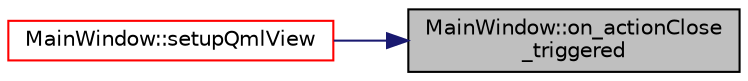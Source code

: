 digraph "MainWindow::on_actionClose_triggered"
{
 // LATEX_PDF_SIZE
  edge [fontname="Helvetica",fontsize="10",labelfontname="Helvetica",labelfontsize="10"];
  node [fontname="Helvetica",fontsize="10",shape=record];
  rankdir="RL";
  Node1 [label="MainWindow::on_actionClose\l_triggered",height=0.2,width=0.4,color="black", fillcolor="grey75", style="filled", fontcolor="black",tooltip=" "];
  Node1 -> Node2 [dir="back",color="midnightblue",fontsize="10",style="solid",fontname="Helvetica"];
  Node2 [label="MainWindow::setupQmlView",height=0.2,width=0.4,color="red", fillcolor="white", style="filled",URL="$class_main_window.html#abdb7e953826f7dcf308d32ddc75c3109",tooltip=" "];
}

